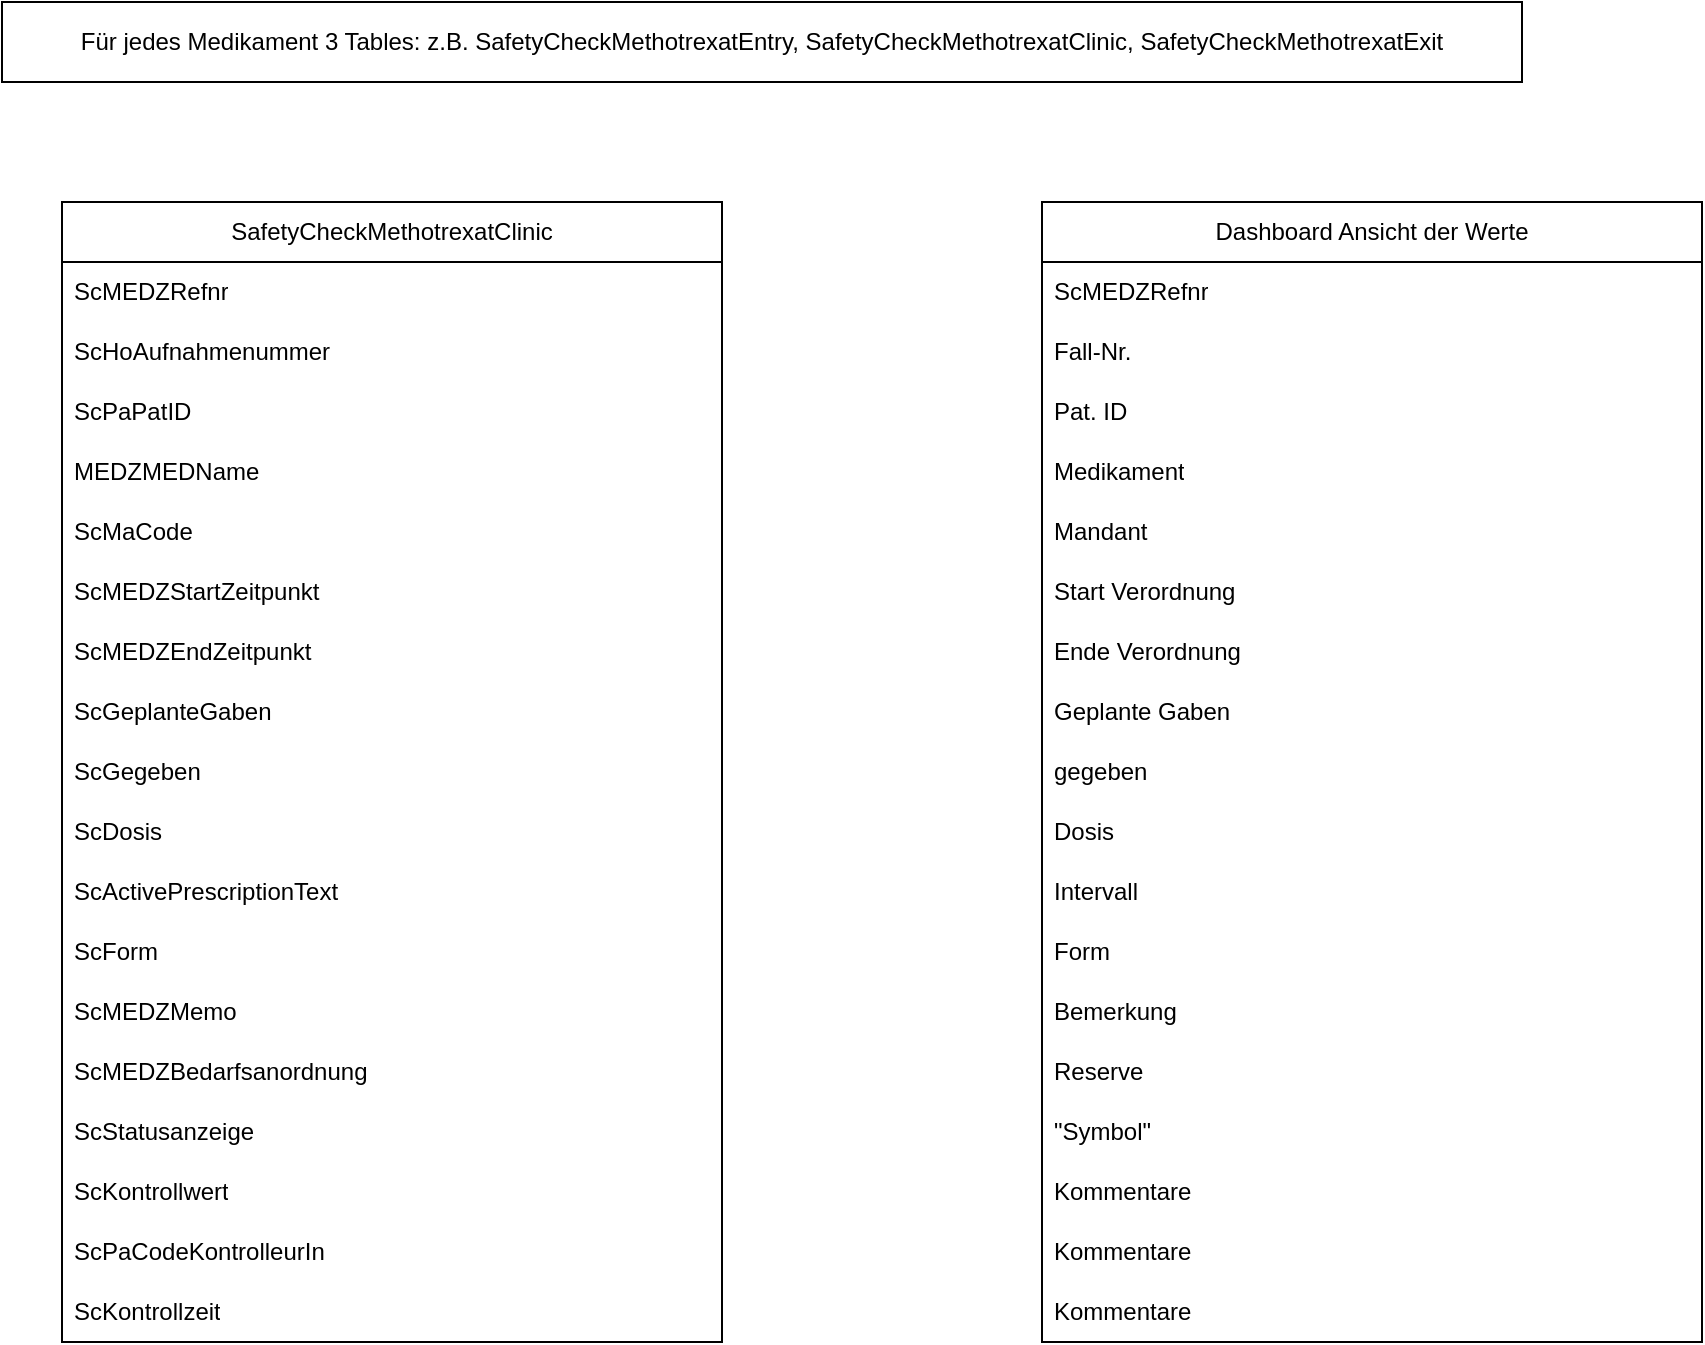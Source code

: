 <mxfile version="24.8.6">
  <diagram name="Seite-1" id="a7wR009NsaYcmST1IlgI">
    <mxGraphModel dx="2074" dy="1106" grid="1" gridSize="10" guides="1" tooltips="1" connect="1" arrows="1" fold="1" page="1" pageScale="1" pageWidth="1169" pageHeight="827" math="0" shadow="0">
      <root>
        <mxCell id="0" />
        <mxCell id="1" parent="0" />
        <mxCell id="ejsm2y8JjEzqtz5PN0TX-1" value="Für jedes Medikament 3 Tables: z.B. SafetyCheckMethotrexatEntry, SafetyCheckMethotrexatClinic, SafetyCheckMethotrexatExit" style="rounded=0;whiteSpace=wrap;html=1;" vertex="1" parent="1">
          <mxGeometry x="30" y="20" width="760" height="40" as="geometry" />
        </mxCell>
        <mxCell id="ejsm2y8JjEzqtz5PN0TX-2" value="SafetyCheckMethotrexatClinic" style="swimlane;fontStyle=0;childLayout=stackLayout;horizontal=1;startSize=30;horizontalStack=0;resizeParent=1;resizeParentMax=0;resizeLast=0;collapsible=1;marginBottom=0;whiteSpace=wrap;html=1;" vertex="1" parent="1">
          <mxGeometry x="60" y="120" width="330" height="570" as="geometry" />
        </mxCell>
        <mxCell id="ejsm2y8JjEzqtz5PN0TX-3" value="ScMEDZRefnr" style="text;strokeColor=none;fillColor=none;align=left;verticalAlign=middle;spacingLeft=4;spacingRight=4;overflow=hidden;points=[[0,0.5],[1,0.5]];portConstraint=eastwest;rotatable=0;whiteSpace=wrap;html=1;" vertex="1" parent="ejsm2y8JjEzqtz5PN0TX-2">
          <mxGeometry y="30" width="330" height="30" as="geometry" />
        </mxCell>
        <mxCell id="ejsm2y8JjEzqtz5PN0TX-4" value="ScHoAufnahmenummer" style="text;strokeColor=none;fillColor=none;align=left;verticalAlign=middle;spacingLeft=4;spacingRight=4;overflow=hidden;points=[[0,0.5],[1,0.5]];portConstraint=eastwest;rotatable=0;whiteSpace=wrap;html=1;" vertex="1" parent="ejsm2y8JjEzqtz5PN0TX-2">
          <mxGeometry y="60" width="330" height="30" as="geometry" />
        </mxCell>
        <mxCell id="ejsm2y8JjEzqtz5PN0TX-5" value="ScPaPatID" style="text;strokeColor=none;fillColor=none;align=left;verticalAlign=middle;spacingLeft=4;spacingRight=4;overflow=hidden;points=[[0,0.5],[1,0.5]];portConstraint=eastwest;rotatable=0;whiteSpace=wrap;html=1;" vertex="1" parent="ejsm2y8JjEzqtz5PN0TX-2">
          <mxGeometry y="90" width="330" height="30" as="geometry" />
        </mxCell>
        <mxCell id="ejsm2y8JjEzqtz5PN0TX-43" value="MEDZMEDName" style="text;strokeColor=none;fillColor=none;align=left;verticalAlign=middle;spacingLeft=4;spacingRight=4;overflow=hidden;points=[[0,0.5],[1,0.5]];portConstraint=eastwest;rotatable=0;whiteSpace=wrap;html=1;" vertex="1" parent="ejsm2y8JjEzqtz5PN0TX-2">
          <mxGeometry y="120" width="330" height="30" as="geometry" />
        </mxCell>
        <mxCell id="ejsm2y8JjEzqtz5PN0TX-6" value="ScMaCode" style="text;strokeColor=none;fillColor=none;align=left;verticalAlign=middle;spacingLeft=4;spacingRight=4;overflow=hidden;points=[[0,0.5],[1,0.5]];portConstraint=eastwest;rotatable=0;whiteSpace=wrap;html=1;" vertex="1" parent="ejsm2y8JjEzqtz5PN0TX-2">
          <mxGeometry y="150" width="330" height="30" as="geometry" />
        </mxCell>
        <mxCell id="ejsm2y8JjEzqtz5PN0TX-23" value="ScMEDZStartZeitpunkt" style="text;strokeColor=none;fillColor=none;align=left;verticalAlign=middle;spacingLeft=4;spacingRight=4;overflow=hidden;points=[[0,0.5],[1,0.5]];portConstraint=eastwest;rotatable=0;whiteSpace=wrap;html=1;" vertex="1" parent="ejsm2y8JjEzqtz5PN0TX-2">
          <mxGeometry y="180" width="330" height="30" as="geometry" />
        </mxCell>
        <mxCell id="ejsm2y8JjEzqtz5PN0TX-26" value="ScMEDZEndZeitpunkt" style="text;strokeColor=none;fillColor=none;align=left;verticalAlign=middle;spacingLeft=4;spacingRight=4;overflow=hidden;points=[[0,0.5],[1,0.5]];portConstraint=eastwest;rotatable=0;whiteSpace=wrap;html=1;" vertex="1" parent="ejsm2y8JjEzqtz5PN0TX-2">
          <mxGeometry y="210" width="330" height="30" as="geometry" />
        </mxCell>
        <mxCell id="ejsm2y8JjEzqtz5PN0TX-27" value="ScGeplanteGaben" style="text;strokeColor=none;fillColor=none;align=left;verticalAlign=middle;spacingLeft=4;spacingRight=4;overflow=hidden;points=[[0,0.5],[1,0.5]];portConstraint=eastwest;rotatable=0;whiteSpace=wrap;html=1;" vertex="1" parent="ejsm2y8JjEzqtz5PN0TX-2">
          <mxGeometry y="240" width="330" height="30" as="geometry" />
        </mxCell>
        <mxCell id="ejsm2y8JjEzqtz5PN0TX-28" value="ScGegeben" style="text;strokeColor=none;fillColor=none;align=left;verticalAlign=middle;spacingLeft=4;spacingRight=4;overflow=hidden;points=[[0,0.5],[1,0.5]];portConstraint=eastwest;rotatable=0;whiteSpace=wrap;html=1;" vertex="1" parent="ejsm2y8JjEzqtz5PN0TX-2">
          <mxGeometry y="270" width="330" height="30" as="geometry" />
        </mxCell>
        <mxCell id="ejsm2y8JjEzqtz5PN0TX-29" value="ScDosis" style="text;strokeColor=none;fillColor=none;align=left;verticalAlign=middle;spacingLeft=4;spacingRight=4;overflow=hidden;points=[[0,0.5],[1,0.5]];portConstraint=eastwest;rotatable=0;whiteSpace=wrap;html=1;" vertex="1" parent="ejsm2y8JjEzqtz5PN0TX-2">
          <mxGeometry y="300" width="330" height="30" as="geometry" />
        </mxCell>
        <mxCell id="ejsm2y8JjEzqtz5PN0TX-30" value="ScActivePrescriptionText" style="text;strokeColor=none;fillColor=none;align=left;verticalAlign=middle;spacingLeft=4;spacingRight=4;overflow=hidden;points=[[0,0.5],[1,0.5]];portConstraint=eastwest;rotatable=0;whiteSpace=wrap;html=1;" vertex="1" parent="ejsm2y8JjEzqtz5PN0TX-2">
          <mxGeometry y="330" width="330" height="30" as="geometry" />
        </mxCell>
        <mxCell id="ejsm2y8JjEzqtz5PN0TX-31" value="ScForm" style="text;strokeColor=none;fillColor=none;align=left;verticalAlign=middle;spacingLeft=4;spacingRight=4;overflow=hidden;points=[[0,0.5],[1,0.5]];portConstraint=eastwest;rotatable=0;whiteSpace=wrap;html=1;" vertex="1" parent="ejsm2y8JjEzqtz5PN0TX-2">
          <mxGeometry y="360" width="330" height="30" as="geometry" />
        </mxCell>
        <mxCell id="ejsm2y8JjEzqtz5PN0TX-32" value="ScMEDZMemo" style="text;strokeColor=none;fillColor=none;align=left;verticalAlign=middle;spacingLeft=4;spacingRight=4;overflow=hidden;points=[[0,0.5],[1,0.5]];portConstraint=eastwest;rotatable=0;whiteSpace=wrap;html=1;" vertex="1" parent="ejsm2y8JjEzqtz5PN0TX-2">
          <mxGeometry y="390" width="330" height="30" as="geometry" />
        </mxCell>
        <mxCell id="ejsm2y8JjEzqtz5PN0TX-33" value="ScMEDZBedarfsanordnung" style="text;strokeColor=none;fillColor=none;align=left;verticalAlign=middle;spacingLeft=4;spacingRight=4;overflow=hidden;points=[[0,0.5],[1,0.5]];portConstraint=eastwest;rotatable=0;whiteSpace=wrap;html=1;" vertex="1" parent="ejsm2y8JjEzqtz5PN0TX-2">
          <mxGeometry y="420" width="330" height="30" as="geometry" />
        </mxCell>
        <mxCell id="ejsm2y8JjEzqtz5PN0TX-24" value="ScStatusanzeige" style="text;strokeColor=none;fillColor=none;align=left;verticalAlign=middle;spacingLeft=4;spacingRight=4;overflow=hidden;points=[[0,0.5],[1,0.5]];portConstraint=eastwest;rotatable=0;whiteSpace=wrap;html=1;" vertex="1" parent="ejsm2y8JjEzqtz5PN0TX-2">
          <mxGeometry y="450" width="330" height="30" as="geometry" />
        </mxCell>
        <mxCell id="ejsm2y8JjEzqtz5PN0TX-7" value="ScKontrollwert" style="text;strokeColor=none;fillColor=none;align=left;verticalAlign=middle;spacingLeft=4;spacingRight=4;overflow=hidden;points=[[0,0.5],[1,0.5]];portConstraint=eastwest;rotatable=0;whiteSpace=wrap;html=1;" vertex="1" parent="ejsm2y8JjEzqtz5PN0TX-2">
          <mxGeometry y="480" width="330" height="30" as="geometry" />
        </mxCell>
        <mxCell id="ejsm2y8JjEzqtz5PN0TX-8" value="ScPaCodeKontrolleurIn" style="text;strokeColor=none;fillColor=none;align=left;verticalAlign=middle;spacingLeft=4;spacingRight=4;overflow=hidden;points=[[0,0.5],[1,0.5]];portConstraint=eastwest;rotatable=0;whiteSpace=wrap;html=1;" vertex="1" parent="ejsm2y8JjEzqtz5PN0TX-2">
          <mxGeometry y="510" width="330" height="30" as="geometry" />
        </mxCell>
        <mxCell id="ejsm2y8JjEzqtz5PN0TX-9" value="ScKontrollzeit" style="text;strokeColor=none;fillColor=none;align=left;verticalAlign=middle;spacingLeft=4;spacingRight=4;overflow=hidden;points=[[0,0.5],[1,0.5]];portConstraint=eastwest;rotatable=0;whiteSpace=wrap;html=1;" vertex="1" parent="ejsm2y8JjEzqtz5PN0TX-2">
          <mxGeometry y="540" width="330" height="30" as="geometry" />
        </mxCell>
        <mxCell id="ejsm2y8JjEzqtz5PN0TX-11" value="Dashboard Ansicht der Werte" style="swimlane;fontStyle=0;childLayout=stackLayout;horizontal=1;startSize=30;horizontalStack=0;resizeParent=1;resizeParentMax=0;resizeLast=0;collapsible=1;marginBottom=0;whiteSpace=wrap;html=1;" vertex="1" parent="1">
          <mxGeometry x="550" y="120" width="330" height="570" as="geometry" />
        </mxCell>
        <mxCell id="ejsm2y8JjEzqtz5PN0TX-12" value="ScMEDZRefnr" style="text;strokeColor=none;fillColor=none;align=left;verticalAlign=middle;spacingLeft=4;spacingRight=4;overflow=hidden;points=[[0,0.5],[1,0.5]];portConstraint=eastwest;rotatable=0;whiteSpace=wrap;html=1;" vertex="1" parent="ejsm2y8JjEzqtz5PN0TX-11">
          <mxGeometry y="30" width="330" height="30" as="geometry" />
        </mxCell>
        <mxCell id="ejsm2y8JjEzqtz5PN0TX-13" value="Fall-Nr." style="text;strokeColor=none;fillColor=none;align=left;verticalAlign=middle;spacingLeft=4;spacingRight=4;overflow=hidden;points=[[0,0.5],[1,0.5]];portConstraint=eastwest;rotatable=0;whiteSpace=wrap;html=1;" vertex="1" parent="ejsm2y8JjEzqtz5PN0TX-11">
          <mxGeometry y="60" width="330" height="30" as="geometry" />
        </mxCell>
        <mxCell id="ejsm2y8JjEzqtz5PN0TX-14" value="Pat. ID" style="text;strokeColor=none;fillColor=none;align=left;verticalAlign=middle;spacingLeft=4;spacingRight=4;overflow=hidden;points=[[0,0.5],[1,0.5]];portConstraint=eastwest;rotatable=0;whiteSpace=wrap;html=1;" vertex="1" parent="ejsm2y8JjEzqtz5PN0TX-11">
          <mxGeometry y="90" width="330" height="30" as="geometry" />
        </mxCell>
        <mxCell id="ejsm2y8JjEzqtz5PN0TX-44" value="Medikament" style="text;strokeColor=none;fillColor=none;align=left;verticalAlign=middle;spacingLeft=4;spacingRight=4;overflow=hidden;points=[[0,0.5],[1,0.5]];portConstraint=eastwest;rotatable=0;whiteSpace=wrap;html=1;" vertex="1" parent="ejsm2y8JjEzqtz5PN0TX-11">
          <mxGeometry y="120" width="330" height="30" as="geometry" />
        </mxCell>
        <mxCell id="ejsm2y8JjEzqtz5PN0TX-15" value="Mandant" style="text;strokeColor=none;fillColor=none;align=left;verticalAlign=middle;spacingLeft=4;spacingRight=4;overflow=hidden;points=[[0,0.5],[1,0.5]];portConstraint=eastwest;rotatable=0;whiteSpace=wrap;html=1;" vertex="1" parent="ejsm2y8JjEzqtz5PN0TX-11">
          <mxGeometry y="150" width="330" height="30" as="geometry" />
        </mxCell>
        <mxCell id="ejsm2y8JjEzqtz5PN0TX-34" value="Start Verordnung" style="text;strokeColor=none;fillColor=none;align=left;verticalAlign=middle;spacingLeft=4;spacingRight=4;overflow=hidden;points=[[0,0.5],[1,0.5]];portConstraint=eastwest;rotatable=0;whiteSpace=wrap;html=1;" vertex="1" parent="ejsm2y8JjEzqtz5PN0TX-11">
          <mxGeometry y="180" width="330" height="30" as="geometry" />
        </mxCell>
        <mxCell id="ejsm2y8JjEzqtz5PN0TX-35" value="Ende Verordnung" style="text;strokeColor=none;fillColor=none;align=left;verticalAlign=middle;spacingLeft=4;spacingRight=4;overflow=hidden;points=[[0,0.5],[1,0.5]];portConstraint=eastwest;rotatable=0;whiteSpace=wrap;html=1;" vertex="1" parent="ejsm2y8JjEzqtz5PN0TX-11">
          <mxGeometry y="210" width="330" height="30" as="geometry" />
        </mxCell>
        <mxCell id="ejsm2y8JjEzqtz5PN0TX-36" value="Geplante Gaben" style="text;strokeColor=none;fillColor=none;align=left;verticalAlign=middle;spacingLeft=4;spacingRight=4;overflow=hidden;points=[[0,0.5],[1,0.5]];portConstraint=eastwest;rotatable=0;whiteSpace=wrap;html=1;" vertex="1" parent="ejsm2y8JjEzqtz5PN0TX-11">
          <mxGeometry y="240" width="330" height="30" as="geometry" />
        </mxCell>
        <mxCell id="ejsm2y8JjEzqtz5PN0TX-37" value="gegeben" style="text;strokeColor=none;fillColor=none;align=left;verticalAlign=middle;spacingLeft=4;spacingRight=4;overflow=hidden;points=[[0,0.5],[1,0.5]];portConstraint=eastwest;rotatable=0;whiteSpace=wrap;html=1;" vertex="1" parent="ejsm2y8JjEzqtz5PN0TX-11">
          <mxGeometry y="270" width="330" height="30" as="geometry" />
        </mxCell>
        <mxCell id="ejsm2y8JjEzqtz5PN0TX-38" value="Dosis" style="text;strokeColor=none;fillColor=none;align=left;verticalAlign=middle;spacingLeft=4;spacingRight=4;overflow=hidden;points=[[0,0.5],[1,0.5]];portConstraint=eastwest;rotatable=0;whiteSpace=wrap;html=1;" vertex="1" parent="ejsm2y8JjEzqtz5PN0TX-11">
          <mxGeometry y="300" width="330" height="30" as="geometry" />
        </mxCell>
        <mxCell id="ejsm2y8JjEzqtz5PN0TX-39" value="Intervall" style="text;strokeColor=none;fillColor=none;align=left;verticalAlign=middle;spacingLeft=4;spacingRight=4;overflow=hidden;points=[[0,0.5],[1,0.5]];portConstraint=eastwest;rotatable=0;whiteSpace=wrap;html=1;" vertex="1" parent="ejsm2y8JjEzqtz5PN0TX-11">
          <mxGeometry y="330" width="330" height="30" as="geometry" />
        </mxCell>
        <mxCell id="ejsm2y8JjEzqtz5PN0TX-40" value="Form" style="text;strokeColor=none;fillColor=none;align=left;verticalAlign=middle;spacingLeft=4;spacingRight=4;overflow=hidden;points=[[0,0.5],[1,0.5]];portConstraint=eastwest;rotatable=0;whiteSpace=wrap;html=1;" vertex="1" parent="ejsm2y8JjEzqtz5PN0TX-11">
          <mxGeometry y="360" width="330" height="30" as="geometry" />
        </mxCell>
        <mxCell id="ejsm2y8JjEzqtz5PN0TX-41" value="Bemerkung" style="text;strokeColor=none;fillColor=none;align=left;verticalAlign=middle;spacingLeft=4;spacingRight=4;overflow=hidden;points=[[0,0.5],[1,0.5]];portConstraint=eastwest;rotatable=0;whiteSpace=wrap;html=1;" vertex="1" parent="ejsm2y8JjEzqtz5PN0TX-11">
          <mxGeometry y="390" width="330" height="30" as="geometry" />
        </mxCell>
        <mxCell id="ejsm2y8JjEzqtz5PN0TX-42" value="Reserve" style="text;strokeColor=none;fillColor=none;align=left;verticalAlign=middle;spacingLeft=4;spacingRight=4;overflow=hidden;points=[[0,0.5],[1,0.5]];portConstraint=eastwest;rotatable=0;whiteSpace=wrap;html=1;" vertex="1" parent="ejsm2y8JjEzqtz5PN0TX-11">
          <mxGeometry y="420" width="330" height="30" as="geometry" />
        </mxCell>
        <mxCell id="ejsm2y8JjEzqtz5PN0TX-16" value="&quot;Symbol&quot;" style="text;strokeColor=none;fillColor=none;align=left;verticalAlign=middle;spacingLeft=4;spacingRight=4;overflow=hidden;points=[[0,0.5],[1,0.5]];portConstraint=eastwest;rotatable=0;whiteSpace=wrap;html=1;" vertex="1" parent="ejsm2y8JjEzqtz5PN0TX-11">
          <mxGeometry y="450" width="330" height="30" as="geometry" />
        </mxCell>
        <mxCell id="ejsm2y8JjEzqtz5PN0TX-17" value="Kommentare" style="text;strokeColor=none;fillColor=none;align=left;verticalAlign=middle;spacingLeft=4;spacingRight=4;overflow=hidden;points=[[0,0.5],[1,0.5]];portConstraint=eastwest;rotatable=0;whiteSpace=wrap;html=1;" vertex="1" parent="ejsm2y8JjEzqtz5PN0TX-11">
          <mxGeometry y="480" width="330" height="30" as="geometry" />
        </mxCell>
        <mxCell id="ejsm2y8JjEzqtz5PN0TX-18" value="Kommentare" style="text;strokeColor=none;fillColor=none;align=left;verticalAlign=middle;spacingLeft=4;spacingRight=4;overflow=hidden;points=[[0,0.5],[1,0.5]];portConstraint=eastwest;rotatable=0;whiteSpace=wrap;html=1;" vertex="1" parent="ejsm2y8JjEzqtz5PN0TX-11">
          <mxGeometry y="510" width="330" height="30" as="geometry" />
        </mxCell>
        <mxCell id="ejsm2y8JjEzqtz5PN0TX-19" value="Kommentare" style="text;strokeColor=none;fillColor=none;align=left;verticalAlign=middle;spacingLeft=4;spacingRight=4;overflow=hidden;points=[[0,0.5],[1,0.5]];portConstraint=eastwest;rotatable=0;whiteSpace=wrap;html=1;" vertex="1" parent="ejsm2y8JjEzqtz5PN0TX-11">
          <mxGeometry y="540" width="330" height="30" as="geometry" />
        </mxCell>
      </root>
    </mxGraphModel>
  </diagram>
</mxfile>
